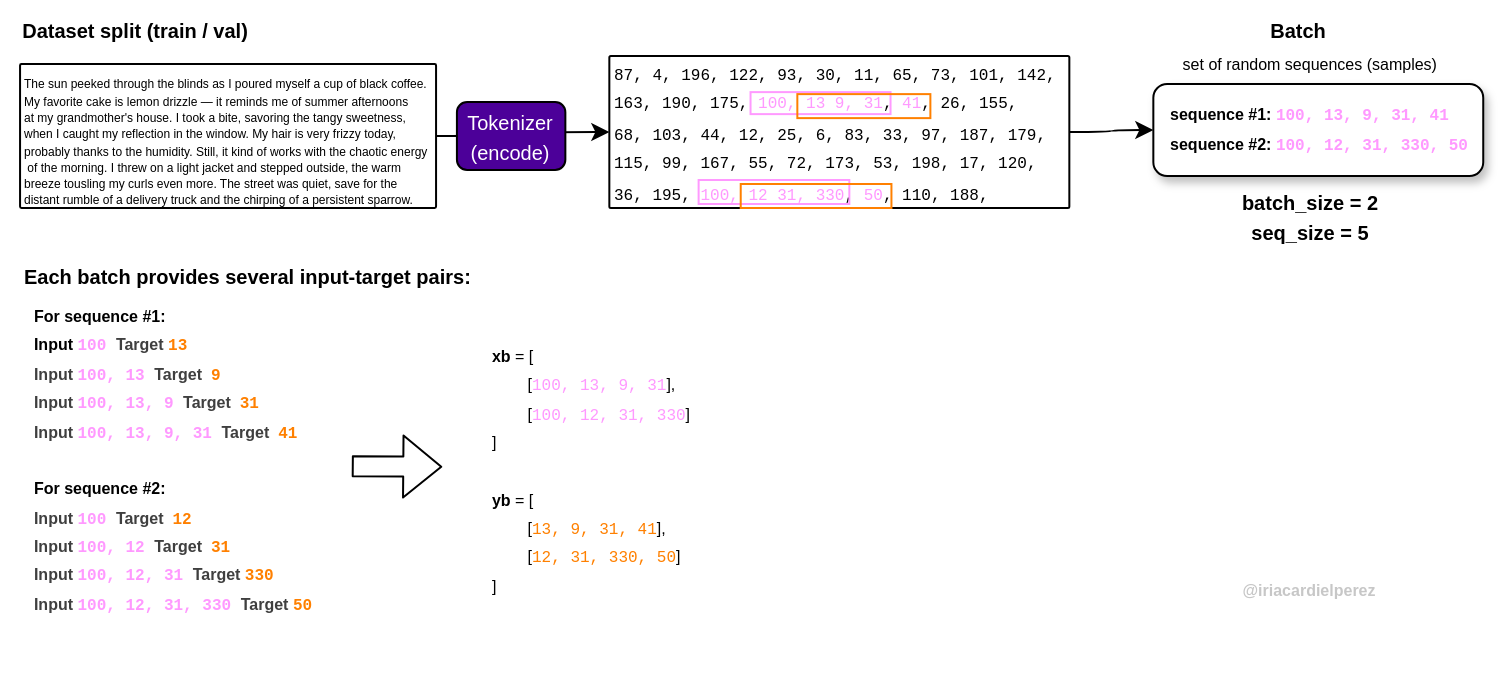 <mxfile scale="1" border="10">
    <diagram name="Page-1" id="9CptkLMM0ztSRVp6YB5i">
        <mxGraphModel dx="2190" dy="779" grid="0" gridSize="10" guides="1" tooltips="1" connect="1" arrows="1" fold="1" page="1" pageScale="1" pageWidth="827" pageHeight="583" background="#FFFFFF" math="1" shadow="0">
            <root>
                <mxCell id="0"/>
                <mxCell id="1" parent="0"/>
                <mxCell id="IWCZdA42NEQNfxDkU8em-257" value="" style="edgeStyle=orthogonalEdgeStyle;curved=1;rounded=0;orthogonalLoop=1;jettySize=auto;html=1;entryX=0.47;entryY=1.071;entryDx=0;entryDy=0;entryPerimeter=0;" parent="1" edge="1">
                    <mxGeometry relative="1" as="geometry">
                        <mxPoint x="516.31" y="400.28" as="sourcePoint"/>
                    </mxGeometry>
                </mxCell>
                <mxCell id="IWCZdA42NEQNfxDkU8em-532" value="&lt;b style=&quot;&quot;&gt;&lt;font style=&quot;font-size: 8px; color: rgb(199, 199, 199);&quot;&gt;@iriacardielperez&lt;/font&gt;&lt;/b&gt;" style="text;html=1;align=center;verticalAlign=middle;whiteSpace=wrap;rounded=0;rotation=0;" parent="1" vertex="1">
                    <mxGeometry x="-208.25" y="327" width="148.77" height="43" as="geometry"/>
                </mxCell>
                <mxCell id="60" value="&lt;pre style=&quot;text-wrap-mode: nowrap;&quot;&gt;&lt;div style=&quot;text-align: justify;&quot;&gt;&lt;span style=&quot;background-color: transparent; white-space-collapse: collapse; font-size: 6px; font-family: Helvetica;&quot;&gt;The sun peeked through the blinds as I poured myself a cup of black coffee.&lt;/span&gt;&lt;/div&gt;&lt;font style=&quot;font-size: 6px;&quot;&gt;&lt;div style=&quot;text-align: justify;&quot;&gt;&lt;span style=&quot;white-space-collapse: collapse; background-color: transparent; font-family: Helvetica;&quot; data-end=&quot;168&quot; data-start=&quot;145&quot;&gt;My favorite cake is&lt;/span&gt;&lt;span style=&quot;white-space-collapse: collapse; background-color: transparent; font-family: Helvetica;&quot;&gt;&amp;nbsp;lemon drizzle — it reminds me of summer afternoons&amp;nbsp;&lt;/span&gt;&lt;/div&gt;&lt;font style=&quot;&quot;&gt;&lt;div style=&quot;text-align: justify;&quot;&gt;&lt;span style=&quot;white-space-collapse: collapse; background-color: transparent; font-family: Helvetica;&quot;&gt;at my grandmother&#39;s house. I took a bite, savoring the tangy sweetness,&amp;nbsp;&lt;/span&gt;&lt;/div&gt;&lt;/font&gt;&lt;font style=&quot;&quot;&gt;&lt;div style=&quot;text-align: justify;&quot;&gt;&lt;span style=&quot;white-space-collapse: collapse; background-color: transparent; font-family: Helvetica;&quot;&gt;when I caught my reflection in the window.&amp;nbsp;&lt;/span&gt;&lt;span style=&quot;white-space-collapse: collapse; background-color: transparent; font-family: Helvetica;&quot; data-end=&quot;354&quot; data-start=&quot;335&quot;&gt;My hair is very&lt;/span&gt;&lt;span style=&quot;white-space-collapse: collapse; background-color: transparent; font-family: Helvetica;&quot;&gt;&amp;nbsp;frizzy today,&amp;nbsp;&lt;/span&gt;&lt;/div&gt;&lt;/font&gt;&lt;font style=&quot;&quot;&gt;&lt;div style=&quot;text-align: justify;&quot;&gt;&lt;font style=&quot;white-space-collapse: collapse; background-color: transparent; font-family: Helvetica;&quot;&gt;probably thanks to the humidity.&amp;nbsp;&lt;/font&gt;&lt;font style=&quot;white-space-collapse: collapse; background-color: transparent; font-family: Helvetica;&quot;&gt;Still, it kind of works with the chaotic energy&lt;/font&gt;&lt;/div&gt;&lt;/font&gt;&lt;font style=&quot;background-color: transparent;&quot;&gt;&lt;div style=&quot;text-align: justify;&quot;&gt;&lt;font style=&quot;white-space-collapse: collapse; background-color: transparent; font-family: Helvetica;&quot;&gt;&amp;nbsp;of the morning.&lt;/font&gt;&lt;font style=&quot;white-space-collapse: collapse; background-color: transparent; font-family: Helvetica;&quot;&gt;&amp;nbsp;&lt;span style=&quot;background-color: transparent;&quot;&gt;I threw on a&amp;nbsp;&lt;/span&gt;&lt;/font&gt;&lt;span style=&quot;white-space-collapse: collapse; background-color: transparent; font-family: Helvetica;&quot;&gt;light jacket and stepped outside, the warm&amp;nbsp;&lt;/span&gt;&lt;/div&gt;&lt;/font&gt;&lt;span style=&quot;background-color: transparent;&quot;&gt;&lt;div style=&quot;text-align: justify;&quot;&gt;&lt;span style=&quot;background-color: transparent; white-space-collapse: collapse; font-family: Helvetica;&quot;&gt;breeze tousling my curls even more. The street was quiet, save for the&amp;nbsp;&lt;/span&gt;&lt;/div&gt;&lt;/span&gt;&lt;span style=&quot;background-color: transparent;&quot;&gt;&lt;div style=&quot;text-align: justify;&quot;&gt;&lt;span style=&quot;background-color: transparent; white-space-collapse: collapse; font-family: Helvetica;&quot;&gt;distant rumble of a delivery truck and the chirping of a persistent sparrow.&amp;nbsp;&lt;/span&gt;&lt;/div&gt;&lt;/span&gt;&lt;/font&gt;&lt;/pre&gt;" style="rounded=1;whiteSpace=wrap;html=1;align=left;arcSize=1;" parent="1" vertex="1">
                    <mxGeometry x="-777.97" y="87" width="208" height="72" as="geometry"/>
                </mxCell>
                <mxCell id="61" style="edgeStyle=orthogonalEdgeStyle;curved=1;rounded=0;orthogonalLoop=1;jettySize=auto;html=1;exitX=1;exitY=0.5;exitDx=0;exitDy=0;entryX=0;entryY=0.5;entryDx=0;entryDy=0;" parent="1" source="60" target="62" edge="1">
                    <mxGeometry relative="1" as="geometry">
                        <mxPoint x="-304.66" y="123" as="sourcePoint"/>
                        <mxPoint x="-303.48" y="-33" as="targetPoint"/>
                    </mxGeometry>
                </mxCell>
                <mxCell id="62" value="&lt;pre style=&quot;text-wrap-mode: nowrap;&quot;&gt;&lt;div style=&quot;text-align: justify;&quot;&gt;&lt;div&gt;&lt;font face=&quot;Courier New&quot; style=&quot;font-size: 8px;&quot;&gt;87, 4, 196, 122, 93, 30, 11, 65, 73, 101, 142,&lt;/font&gt;&lt;/div&gt;&lt;div&gt;&lt;font face=&quot;Courier New&quot;&gt;&lt;font style=&quot;font-size: 8px;&quot;&gt;163, 190, 175, &lt;font color=&quot;#ff99ff&quot;&gt;100, 13 9, 31&lt;/font&gt;, &lt;font color=&quot;#ff99ff&quot;&gt;41&lt;/font&gt;, 26,&amp;nbsp;&lt;/font&gt;&lt;span style=&quot;font-size: 8px; white-space-collapse: collapse; background-color: transparent;&quot;&gt;155,&amp;nbsp;&lt;/span&gt;&lt;/font&gt;&lt;/div&gt;&lt;div&gt;&lt;span style=&quot;font-size: 8px; white-space-collapse: collapse; background-color: transparent;&quot;&gt;&lt;font face=&quot;Courier New&quot;&gt;68, 103, 44, 12, 25, 6, 83, 33, 97, 187, 179,&lt;/font&gt;&lt;/span&gt;&lt;/div&gt;&lt;div&gt;&lt;span style=&quot;font-size: 8px; white-space-collapse: collapse; background-color: transparent;&quot;&gt;&lt;font face=&quot;Courier New&quot;&gt;115, 99, 167, 5&lt;/font&gt;&lt;/span&gt;&lt;font style=&quot;white-space-collapse: collapse; background-color: transparent;&quot; face=&quot;Courier New&quot;&gt;&lt;span style=&quot;font-size: 8px; background-color: transparent;&quot;&gt;5, 72, 173, 53, 198,&amp;nbsp;&lt;/span&gt;&lt;span style=&quot;font-size: 8px; background-color: transparent;&quot;&gt;17, 120,&lt;/span&gt;&lt;/font&gt;&lt;/div&gt;&lt;div&gt;&lt;font style=&quot;white-space-collapse: collapse; background-color: transparent;&quot; face=&quot;Courier New&quot;&gt;&lt;span style=&quot;font-size: 8px; background-color: transparent;&quot;&gt;36, 195, &lt;font color=&quot;#ff99ff&quot;&gt;100, 12 31, 330&lt;/font&gt;&lt;/span&gt;&lt;/font&gt;&lt;font style=&quot;white-space-collapse: collapse; background-color: transparent;&quot; face=&quot;Courier New&quot;&gt;&lt;span style=&quot;font-size: 8px; background-color: transparent;&quot;&gt;, &lt;font color=&quot;#ff99ff&quot;&gt;50&lt;/font&gt;, 110, 188, &lt;/span&gt;&lt;/font&gt;&lt;span style=&quot;white-space-collapse: collapse; background-color: transparent; font-size: 8px; font-family: Helvetica;&quot;&gt;&amp;nbsp;&lt;/span&gt;&lt;/div&gt;&lt;/div&gt;&lt;/pre&gt;" style="rounded=1;whiteSpace=wrap;html=1;align=left;arcSize=1;" parent="1" vertex="1">
                    <mxGeometry x="-483.33" y="83" width="230" height="76" as="geometry"/>
                </mxCell>
                <mxCell id="63" value="&lt;font color=&quot;#ffffff&quot; style=&quot;font-size: 10px;&quot;&gt;Tokenizer&lt;/font&gt;&lt;div&gt;&lt;font color=&quot;#ffffff&quot; style=&quot;font-size: 10px;&quot;&gt;(encode)&lt;/font&gt;&lt;/div&gt;" style="rounded=1;whiteSpace=wrap;html=1;fillColor=#4C0099;" parent="1" vertex="1">
                    <mxGeometry x="-559.54" y="106" width="54.22" height="34" as="geometry"/>
                </mxCell>
                <mxCell id="64" value="&lt;font style=&quot;font-size: 8px;&quot;&gt;set of random sequences (samples)&amp;nbsp;&lt;/font&gt;" style="rounded=1;whiteSpace=wrap;html=1;fillColor=#FFFFFF;strokeColor=#FFFFFF;" parent="1" vertex="1">
                    <mxGeometry x="-201.0" y="78" width="137.54" height="16" as="geometry"/>
                </mxCell>
                <mxCell id="65" value="&lt;span style=&quot;font-size: 10px;&quot;&gt;&lt;b&gt;Dataset split (train / val)&lt;/b&gt;&lt;/span&gt;" style="text;html=1;align=center;verticalAlign=middle;whiteSpace=wrap;rounded=0;" parent="1" vertex="1">
                    <mxGeometry x="-779.48" y="55" width="117" height="30" as="geometry"/>
                </mxCell>
                <mxCell id="69" value="" style="rounded=1;whiteSpace=wrap;html=1;shadow=1;" parent="1" vertex="1">
                    <mxGeometry x="-211.33" y="97" width="164.95" height="46" as="geometry"/>
                </mxCell>
                <mxCell id="70" value="&lt;div style=&quot;text-align: justify;&quot;&gt;&lt;font style=&quot;font-size: 8px;&quot;&gt;&lt;b style=&quot;background-color: transparent; color: light-dark(rgb(0, 0, 0), rgb(255, 255, 255));&quot;&gt;sequence #1: &lt;/b&gt;&lt;b style=&quot;background-color: transparent;&quot;&gt;&lt;font face=&quot;Courier New&quot; style=&quot;color: light-dark(rgb(255, 153, 255), rgb(255, 255, 255));&quot;&gt;100, 13, 9, 31, 41&lt;/font&gt;&lt;/b&gt;&lt;/font&gt;&lt;/div&gt;&lt;div style=&quot;text-align: justify;&quot;&gt;&lt;b style=&quot;&quot;&gt;&lt;font style=&quot;font-size: 8px;&quot;&gt;sequence #2:&amp;nbsp;&lt;/font&gt;&lt;/b&gt;&lt;b style=&quot;background-color: transparent; font-size: 8px; color: rgb(63, 63, 63);&quot;&gt;&lt;font face=&quot;Courier New&quot; color=&quot;#ff99ff&quot;&gt;100, 12, 31, 330, 50&lt;/font&gt;&lt;/b&gt;&lt;/div&gt;" style="text;html=1;align=center;verticalAlign=middle;whiteSpace=wrap;rounded=0;" parent="1" vertex="1">
                    <mxGeometry x="-208.25" y="99.06" width="159" height="37.94" as="geometry"/>
                </mxCell>
                <mxCell id="71" value="&lt;span style=&quot;font-size: 10px;&quot;&gt;&lt;b&gt;Batch&lt;/b&gt;&lt;/span&gt;" style="text;html=1;align=center;verticalAlign=middle;whiteSpace=wrap;rounded=0;" parent="1" vertex="1">
                    <mxGeometry x="-154.71" y="55" width="31.51" height="30" as="geometry"/>
                </mxCell>
                <mxCell id="74" value="&lt;span style=&quot;font-size: 10px;&quot;&gt;&lt;b&gt;batch_size = 2&lt;/b&gt;&lt;/span&gt;&lt;div&gt;&lt;span style=&quot;font-size: 10px;&quot;&gt;&lt;b&gt;seq_size = 5&lt;/b&gt;&lt;/span&gt;&lt;/div&gt;" style="text;html=1;align=center;verticalAlign=middle;whiteSpace=wrap;rounded=0;" parent="1" vertex="1">
                    <mxGeometry x="-188.0" y="152" width="109.5" height="21" as="geometry"/>
                </mxCell>
                <mxCell id="75" value="&lt;span style=&quot;font-size: 10px;&quot;&gt;&lt;b&gt;Each batch provides several input-target pairs:&amp;nbsp;&lt;/b&gt;&lt;/span&gt;" style="text;html=1;align=left;verticalAlign=middle;whiteSpace=wrap;rounded=0;" parent="1" vertex="1">
                    <mxGeometry x="-778.44" y="178" width="339.22" height="30" as="geometry"/>
                </mxCell>
                <mxCell id="76" value="&lt;div style=&quot;text-align: justify;&quot;&gt;&lt;font style=&quot;font-size: 8px;&quot;&gt;&lt;b style=&quot;background-color: transparent; color: light-dark(rgb(0, 0, 0), rgb(255, 255, 255));&quot;&gt;For sequence #1:&amp;nbsp;&lt;/b&gt;&lt;/font&gt;&lt;/div&gt;&lt;div style=&quot;text-align: justify;&quot;&gt;&lt;font style=&quot;font-size: 8px;&quot;&gt;&lt;b style=&quot;background-color: transparent;&quot;&gt;&lt;font style=&quot;&quot;&gt;Input&amp;nbsp;&lt;/font&gt;&lt;font face=&quot;Courier New&quot; style=&quot;color: light-dark(rgb(255, 153, 255), rgb(255, 255, 255));&quot;&gt;100&amp;nbsp;&lt;/font&gt;&lt;/b&gt;&lt;b style=&quot;color: rgb(63, 63, 63); background-color: transparent;&quot;&gt;Target&amp;nbsp;&lt;/b&gt;&lt;b style=&quot;background-color: transparent;&quot;&gt;&lt;font color=&quot;#ff8000&quot; face=&quot;Courier New&quot;&gt;13&lt;/font&gt;&lt;/b&gt;&lt;/font&gt;&lt;/div&gt;&lt;div style=&quot;text-align: justify;&quot;&gt;&lt;font style=&quot;font-size: 8px;&quot;&gt;&lt;div style=&quot;font-size: 12px;&quot;&gt;&lt;font style=&quot;font-size: 8px;&quot;&gt;&lt;b style=&quot;color: rgb(63, 63, 63); background-color: transparent;&quot;&gt;Input&amp;nbsp;&lt;/b&gt;&lt;b style=&quot;background-color: transparent;&quot;&gt;&lt;font color=&quot;#ff99ff&quot; face=&quot;Courier New&quot;&gt;100, 13&amp;nbsp;&lt;/font&gt;&lt;/b&gt;&lt;/font&gt;&lt;b style=&quot;color: rgb(63, 63, 63); font-size: 8px; background-color: transparent;&quot;&gt;Target&amp;nbsp;&amp;nbsp;&lt;/b&gt;&lt;b style=&quot;font-size: 8px; background-color: transparent;&quot;&gt;&lt;font color=&quot;#ff8000&quot; face=&quot;Courier New&quot;&gt;9&lt;/font&gt;&lt;/b&gt;&lt;/div&gt;&lt;div&gt;&lt;font style=&quot;font-size: 8px;&quot;&gt;&lt;div style=&quot;font-size: 12px;&quot;&gt;&lt;font style=&quot;font-size: 8px;&quot;&gt;&lt;b style=&quot;color: rgb(63, 63, 63); background-color: transparent;&quot;&gt;Input&amp;nbsp;&lt;/b&gt;&lt;b style=&quot;background-color: transparent;&quot;&gt;&lt;font color=&quot;#ff99ff&quot; face=&quot;Courier New&quot;&gt;100, 13, 9&amp;nbsp;&lt;/font&gt;&lt;/b&gt;&lt;/font&gt;&lt;b style=&quot;color: rgb(63, 63, 63); font-size: 8px; background-color: transparent;&quot;&gt;Target&amp;nbsp;&amp;nbsp;&lt;/b&gt;&lt;b style=&quot;font-size: 8px; background-color: transparent;&quot;&gt;&lt;font color=&quot;#ff8000&quot; face=&quot;Courier New&quot;&gt;31&lt;/font&gt;&lt;/b&gt;&lt;/div&gt;&lt;div style=&quot;font-size: 12px;&quot;&gt;&lt;div&gt;&lt;font style=&quot;font-size: 8px;&quot;&gt;&lt;b style=&quot;background-color: transparent; color: rgb(63, 63, 63);&quot;&gt;Input&amp;nbsp;&lt;/b&gt;&lt;b style=&quot;background-color: transparent;&quot;&gt;&lt;font face=&quot;Courier New&quot;&gt;&lt;font color=&quot;#ff99ff&quot;&gt;100, 13, 9, 31&lt;/font&gt;&amp;nbsp;&lt;/font&gt;&lt;/b&gt;&lt;/font&gt;&lt;b style=&quot;font-size: 8px; background-color: transparent; color: rgb(63, 63, 63);&quot;&gt;Target&amp;nbsp;&amp;nbsp;&lt;/b&gt;&lt;b style=&quot;font-size: 8px; background-color: transparent;&quot;&gt;&lt;font color=&quot;#ff8000&quot; face=&quot;Courier New&quot;&gt;41&lt;/font&gt;&lt;/b&gt;&lt;/div&gt;&lt;/div&gt;&lt;div&gt;&lt;font style=&quot;font-size: 8px;&quot;&gt;&lt;div style=&quot;font-size: 12px;&quot;&gt;&lt;br&gt;&lt;/div&gt;&lt;/font&gt;&lt;/div&gt;&lt;/font&gt;&lt;/div&gt;&lt;/font&gt;&lt;/div&gt;&lt;div style=&quot;text-align: justify;&quot;&gt;&lt;b style=&quot;&quot;&gt;&lt;font style=&quot;font-size: 8px;&quot;&gt;For sequence #2:&amp;nbsp;&lt;/font&gt;&lt;/b&gt;&lt;/div&gt;&lt;div style=&quot;text-align: justify;&quot;&gt;&lt;b style=&quot;background-color: transparent; font-size: 8px; color: rgb(63, 63, 63);&quot;&gt;&lt;font face=&quot;Courier New&quot; color=&quot;#ff99ff&quot;&gt;&lt;b style=&quot;background-color: transparent; font-family: Helvetica; color: rgb(63, 63, 63);&quot;&gt;Input&amp;nbsp;&lt;/b&gt;100&amp;nbsp;&lt;/font&gt;&lt;/b&gt;&lt;b style=&quot;background-color: transparent; font-size: 8px; color: rgb(63, 63, 63);&quot;&gt;Target&amp;nbsp;&amp;nbsp;&lt;/b&gt;&lt;b style=&quot;background-color: transparent; font-size: 8px; color: rgb(63, 63, 63);&quot;&gt;&lt;font color=&quot;#ff8000&quot; face=&quot;Courier New&quot;&gt;12&lt;/font&gt;&lt;/b&gt;&lt;/div&gt;&lt;div style=&quot;text-align: justify;&quot;&gt;&lt;b style=&quot;background-color: transparent; font-size: 8px; color: rgb(63, 63, 63);&quot;&gt;&lt;b style=&quot;background-color: transparent; color: rgb(63, 63, 63);&quot;&gt;Input&amp;nbsp;&lt;/b&gt;&lt;font face=&quot;Courier New&quot;&gt;&lt;b style=&quot;font-family: Helvetica; background-color: transparent; color: rgb(63, 63, 63);&quot;&gt;&lt;font color=&quot;#ff99ff&quot; face=&quot;Courier New&quot;&gt;100, 12&amp;nbsp;&lt;/font&gt;&lt;/b&gt;&lt;/font&gt;&lt;/b&gt;&lt;b style=&quot;background-color: transparent; font-size: 8px; color: rgb(63, 63, 63);&quot;&gt;Target&amp;nbsp;&amp;nbsp;&lt;/b&gt;&lt;b style=&quot;background-color: transparent; font-size: 8px; color: rgb(63, 63, 63);&quot;&gt;&lt;font style=&quot;&quot; face=&quot;Courier New&quot;&gt;&lt;b style=&quot;font-family: Helvetica; background-color: transparent; color: rgb(63, 63, 63);&quot;&gt;&lt;font color=&quot;#ff8000&quot; face=&quot;Courier New&quot;&gt;31&lt;/font&gt;&lt;/b&gt;&lt;/font&gt;&lt;/b&gt;&lt;/div&gt;&lt;div style=&quot;text-align: justify;&quot;&gt;&lt;b style=&quot;background-color: transparent; font-size: 8px; color: rgb(63, 63, 63);&quot;&gt;&lt;b style=&quot;background-color: transparent; color: rgb(63, 63, 63);&quot;&gt;Input&amp;nbsp;&lt;/b&gt;&lt;font face=&quot;Courier New&quot;&gt;&lt;b style=&quot;font-family: Helvetica; background-color: transparent; color: rgb(63, 63, 63);&quot;&gt;&lt;font face=&quot;Courier New&quot;&gt;&lt;b style=&quot;font-family: Helvetica; background-color: transparent; color: rgb(63, 63, 63);&quot;&gt;&lt;font color=&quot;#ff99ff&quot; face=&quot;Courier New&quot;&gt;100, 12, 31&amp;nbsp;&lt;/font&gt;&lt;/b&gt;&lt;/font&gt;&lt;/b&gt;&lt;/font&gt;&lt;/b&gt;&lt;b style=&quot;background-color: transparent; font-size: 8px; color: rgb(63, 63, 63);&quot;&gt;Target&amp;nbsp;&lt;/b&gt;&lt;b style=&quot;background-color: transparent; font-size: 8px; color: rgb(63, 63, 63);&quot;&gt;&lt;font face=&quot;Courier New&quot;&gt;&lt;b style=&quot;font-family: Helvetica; background-color: transparent; color: rgb(63, 63, 63);&quot;&gt;&lt;font face=&quot;Courier New&quot;&gt;&lt;b style=&quot;font-family: Helvetica; background-color: transparent; color: rgb(63, 63, 63);&quot;&gt;&lt;font color=&quot;#ff8000&quot; face=&quot;Courier New&quot;&gt;330&lt;/font&gt;&lt;/b&gt;&lt;/font&gt;&lt;/b&gt;&lt;/font&gt;&lt;/b&gt;&lt;/div&gt;&lt;div style=&quot;text-align: justify;&quot;&gt;&lt;b style=&quot;background-color: transparent; font-size: 8px; color: rgb(63, 63, 63);&quot;&gt;&lt;b style=&quot;background-color: transparent; color: rgb(63, 63, 63);&quot;&gt;&lt;b style=&quot;color: rgb(63, 63, 63); background-color: transparent;&quot;&gt;Input&amp;nbsp;&lt;/b&gt;&lt;font style=&quot;&quot; face=&quot;Courier New&quot;&gt;&lt;b style=&quot;font-family: Helvetica; background-color: transparent; color: rgb(63, 63, 63);&quot;&gt;&lt;font style=&quot;&quot; face=&quot;Courier New&quot;&gt;&lt;b style=&quot;font-family: Helvetica; background-color: transparent; color: rgb(63, 63, 63);&quot;&gt;&lt;font face=&quot;Courier New&quot;&gt;&lt;font color=&quot;#ff99ff&quot;&gt;100, 12, 31, 330&lt;/font&gt;&lt;font color=&quot;rgba(0, 0, 0, 0)&quot;&gt;&amp;nbsp;&lt;/font&gt;&lt;/font&gt;&lt;/b&gt;&lt;/font&gt;&lt;/b&gt;&lt;/font&gt;&lt;/b&gt;&lt;b style=&quot;color: rgb(63, 63, 63); background-color: transparent;&quot;&gt;Target&amp;nbsp;&lt;/b&gt;&lt;b style=&quot;background-color: transparent; color: rgb(63, 63, 63);&quot;&gt;&lt;font style=&quot;&quot; face=&quot;Courier New&quot;&gt;&lt;b style=&quot;font-family: Helvetica; background-color: transparent; color: rgb(63, 63, 63);&quot;&gt;&lt;font style=&quot;&quot; face=&quot;Courier New&quot;&gt;&lt;b style=&quot;font-family: Helvetica; background-color: transparent; color: rgb(63, 63, 63);&quot;&gt;&lt;font color=&quot;#ff8000&quot; face=&quot;Courier New&quot;&gt;50&lt;/font&gt;&lt;/b&gt;&lt;/font&gt;&lt;/b&gt;&lt;/font&gt;&lt;/b&gt;&lt;font style=&quot;color: light-dark(rgb(63, 63, 63), rgb(183, 183, 183));&quot; face=&quot;Courier New&quot;&gt;&lt;b style=&quot;font-family: Helvetica; background-color: transparent; color: rgb(63, 63, 63);&quot;&gt;&lt;font face=&quot;Courier New&quot;&gt;&lt;b style=&quot;font-family: Helvetica; background-color: transparent; color: rgb(63, 63, 63);&quot;&gt;&lt;font color=&quot;#ff8000&quot; face=&quot;Courier New&quot;&gt;&lt;/font&gt;&lt;/b&gt;&lt;/font&gt;&lt;/b&gt;&lt;/font&gt;&lt;/b&gt;&lt;/div&gt;&lt;div style=&quot;text-align: justify;&quot;&gt;&lt;b style=&quot;background-color: transparent; font-size: 8px; color: rgb(63, 63, 63);&quot;&gt;&lt;font face=&quot;Courier New&quot;&gt;&lt;b style=&quot;font-family: Helvetica; background-color: transparent; color: rgb(63, 63, 63);&quot;&gt;&lt;font face=&quot;Courier New&quot;&gt;&lt;b style=&quot;font-family: Helvetica; background-color: transparent; color: rgb(63, 63, 63);&quot;&gt;&lt;font color=&quot;#ff8000&quot; face=&quot;Courier New&quot;&gt;&lt;br&gt;&lt;/font&gt;&lt;/b&gt;&lt;/font&gt;&lt;/b&gt;&lt;/font&gt;&lt;/b&gt;&lt;/div&gt;&lt;div style=&quot;text-align: justify;&quot;&gt;&lt;br&gt;&lt;/div&gt;" style="text;html=1;align=center;verticalAlign=middle;whiteSpace=wrap;rounded=0;" parent="1" vertex="1">
                    <mxGeometry x="-788" y="205" width="173.29" height="185" as="geometry"/>
                </mxCell>
                <mxCell id="80" style="edgeStyle=orthogonalEdgeStyle;curved=1;rounded=0;orthogonalLoop=1;jettySize=auto;html=1;exitX=1;exitY=0.5;exitDx=0;exitDy=0;entryX=0;entryY=0.5;entryDx=0;entryDy=0;" parent="1" source="62" target="69" edge="1">
                    <mxGeometry relative="1" as="geometry">
                        <mxPoint x="-560.33" y="133" as="sourcePoint"/>
                        <mxPoint x="-473.33" y="131" as="targetPoint"/>
                    </mxGeometry>
                </mxCell>
                <mxCell id="82" value="&lt;div style=&quot;text-align: justify;&quot;&gt;&lt;span style=&quot;font-size: 8px; background-color: transparent;&quot;&gt;&lt;font color=&quot;#000000&quot;&gt;&lt;b&gt;xb&lt;/b&gt; = [&lt;/font&gt;&lt;/span&gt;&lt;/div&gt;&lt;div style=&quot;text-align: justify;&quot;&gt;&lt;span style=&quot;font-size: 8px; background-color: transparent;&quot;&gt;&lt;font color=&quot;#000000&quot;&gt;&lt;span style=&quot;white-space: pre;&quot;&gt;&#x9;&lt;/span&gt;[&lt;/font&gt;&lt;/span&gt;&lt;span style=&quot;font-size: 8px; background-color: transparent; color: rgb(63, 63, 63);&quot;&gt;&lt;font color=&quot;#ff99ff&quot; face=&quot;Courier New&quot;&gt;100, 13, 9, 31&lt;/font&gt;&lt;/span&gt;&lt;span style=&quot;background-color: transparent; font-size: 8px;&quot;&gt;&lt;font&gt;],&lt;/font&gt;&lt;/span&gt;&lt;/div&gt;&lt;div style=&quot;text-align: justify;&quot;&gt;&lt;span style=&quot;background-color: transparent; font-size: 8px;&quot;&gt;&lt;font&gt;&lt;span style=&quot;white-space: pre;&quot;&gt;&#x9;&lt;/span&gt;[&lt;/font&gt;&lt;/span&gt;&lt;span style=&quot;background-color: transparent; font-size: 8px; color: rgb(63, 63, 63);&quot;&gt;&lt;font color=&quot;#ff99ff&quot; face=&quot;Courier New&quot;&gt;100, 12, 31, 330&lt;/font&gt;&lt;/span&gt;&lt;span style=&quot;background-color: transparent; font-size: 8px;&quot;&gt;]&lt;/span&gt;&lt;/div&gt;&lt;div style=&quot;text-align: justify;&quot;&gt;&lt;span style=&quot;background-color: transparent; font-size: 8px;&quot;&gt;]&lt;/span&gt;&lt;/div&gt;&lt;div style=&quot;text-align: justify;&quot;&gt;&lt;span style=&quot;font-size: 8px; background-color: transparent;&quot;&gt;&lt;br&gt;&lt;/span&gt;&lt;/div&gt;&lt;div style=&quot;text-align: justify;&quot;&gt;&lt;span style=&quot;font-size: 8px; background-color: transparent;&quot;&gt;&lt;b&gt;yb&lt;/b&gt; = [&lt;/span&gt;&lt;/div&gt;&lt;div style=&quot;text-align: justify;&quot;&gt;&lt;span style=&quot;font-size: 8px; background-color: transparent;&quot;&gt;&lt;span style=&quot;white-space: pre;&quot;&gt;&#x9;&lt;/span&gt;[&lt;font color=&quot;#ff8000&quot; face=&quot;Courier New&quot;&gt;13, 9, 31, 41&lt;/font&gt;],&lt;/span&gt;&lt;/div&gt;&lt;div style=&quot;text-align: justify;&quot;&gt;&lt;span style=&quot;font-size: 8px; background-color: transparent;&quot;&gt;&lt;span style=&quot;white-space: pre;&quot;&gt;&#x9;&lt;/span&gt;[&lt;font color=&quot;#ff8000&quot; face=&quot;Courier New&quot;&gt;12, 31, 330, 50&lt;/font&gt;]&lt;/span&gt;&lt;/div&gt;&lt;div style=&quot;text-align: justify;&quot;&gt;&lt;span style=&quot;font-size: 8px; background-color: transparent;&quot;&gt;]&lt;/span&gt;&lt;/div&gt;" style="text;html=1;align=center;verticalAlign=middle;whiteSpace=wrap;rounded=0;" parent="1" vertex="1">
                    <mxGeometry x="-566.86" y="217" width="149.22" height="144" as="geometry"/>
                </mxCell>
                <mxCell id="83" value="" style="shape=flexArrow;endArrow=classic;html=1;exitX=1.015;exitY=0.449;exitDx=0;exitDy=0;exitPerimeter=0;" parent="1" source="76" target="82" edge="1">
                    <mxGeometry width="50" height="50" relative="1" as="geometry">
                        <mxPoint x="-487.36" y="216" as="sourcePoint"/>
                        <mxPoint x="-437.36" y="166" as="targetPoint"/>
                    </mxGeometry>
                </mxCell>
                <mxCell id="84" value="" style="rounded=0;whiteSpace=wrap;html=1;fillColor=none;strokeColor=#FF99FF;" parent="1" vertex="1">
                    <mxGeometry x="-412.73" y="101.06" width="70" height="11" as="geometry"/>
                </mxCell>
                <mxCell id="85" value="" style="rounded=0;whiteSpace=wrap;html=1;fillColor=none;strokeColor=#FF99FF;" parent="1" vertex="1">
                    <mxGeometry x="-438.69" y="145" width="75.36" height="12" as="geometry"/>
                </mxCell>
                <mxCell id="86" value="" style="rounded=0;whiteSpace=wrap;html=1;fillColor=none;strokeColor=#FF8000;" parent="1" vertex="1">
                    <mxGeometry x="-417.64" y="147" width="75.36" height="12" as="geometry"/>
                </mxCell>
                <mxCell id="87" value="" style="rounded=0;whiteSpace=wrap;html=1;fillColor=none;strokeColor=#FF8000;" parent="1" vertex="1">
                    <mxGeometry x="-389.33" y="102.06" width="66.52" height="12" as="geometry"/>
                </mxCell>
            </root>
        </mxGraphModel>
    </diagram>
</mxfile>